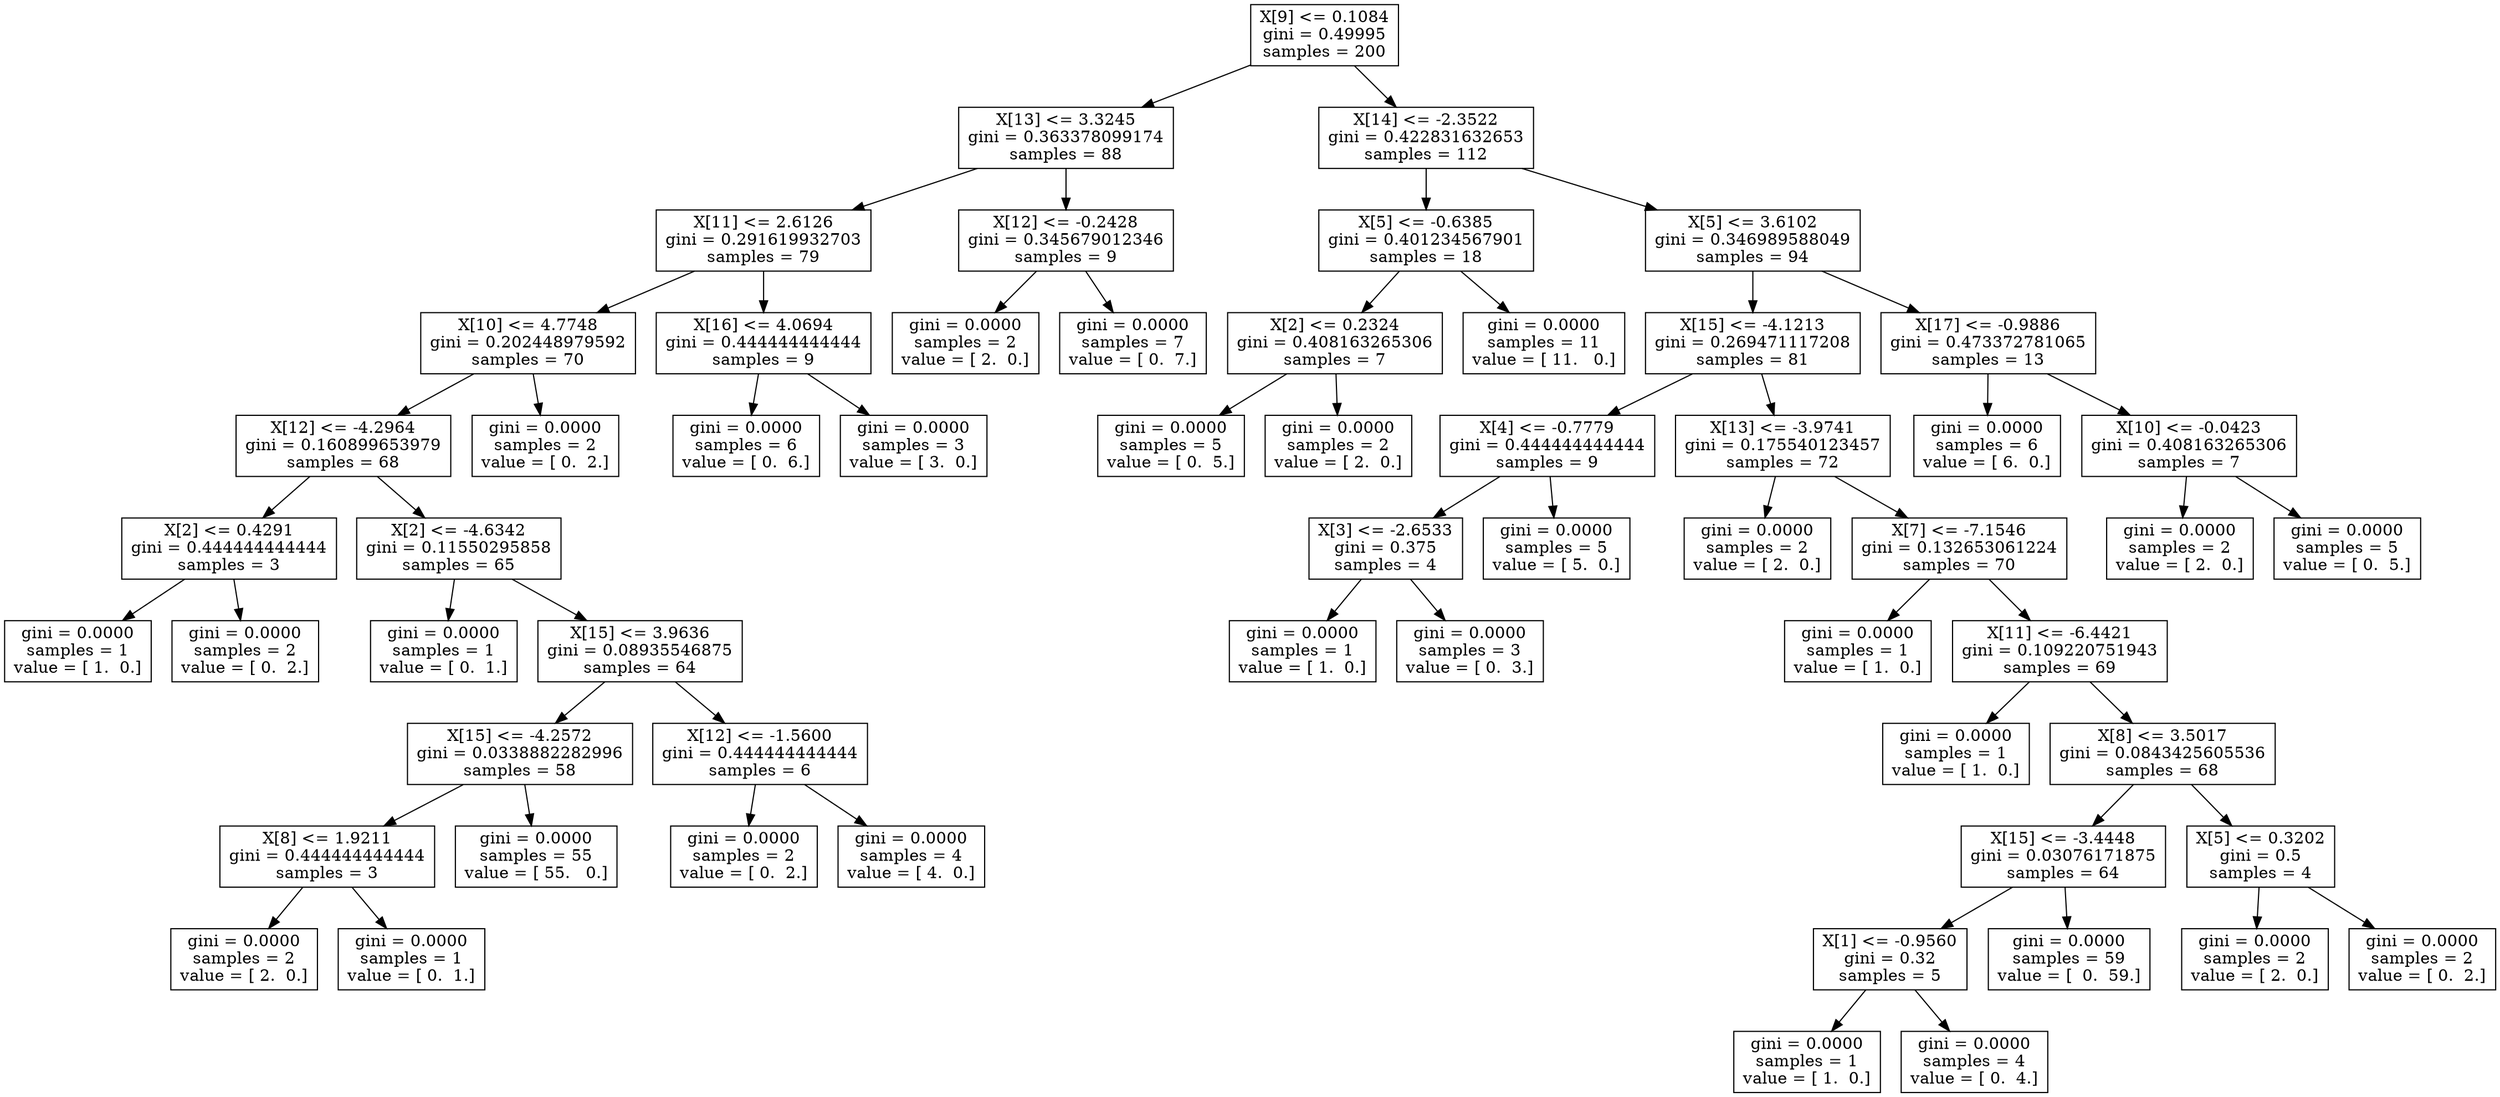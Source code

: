 digraph Tree {
0 [label="X[9] <= 0.1084\ngini = 0.49995\nsamples = 200", shape="box"] ;
1 [label="X[13] <= 3.3245\ngini = 0.363378099174\nsamples = 88", shape="box"] ;
0 -> 1 ;
2 [label="X[11] <= 2.6126\ngini = 0.291619932703\nsamples = 79", shape="box"] ;
1 -> 2 ;
3 [label="X[10] <= 4.7748\ngini = 0.202448979592\nsamples = 70", shape="box"] ;
2 -> 3 ;
4 [label="X[12] <= -4.2964\ngini = 0.160899653979\nsamples = 68", shape="box"] ;
3 -> 4 ;
5 [label="X[2] <= 0.4291\ngini = 0.444444444444\nsamples = 3", shape="box"] ;
4 -> 5 ;
6 [label="gini = 0.0000\nsamples = 1\nvalue = [ 1.  0.]", shape="box"] ;
5 -> 6 ;
7 [label="gini = 0.0000\nsamples = 2\nvalue = [ 0.  2.]", shape="box"] ;
5 -> 7 ;
8 [label="X[2] <= -4.6342\ngini = 0.11550295858\nsamples = 65", shape="box"] ;
4 -> 8 ;
9 [label="gini = 0.0000\nsamples = 1\nvalue = [ 0.  1.]", shape="box"] ;
8 -> 9 ;
10 [label="X[15] <= 3.9636\ngini = 0.08935546875\nsamples = 64", shape="box"] ;
8 -> 10 ;
11 [label="X[15] <= -4.2572\ngini = 0.0338882282996\nsamples = 58", shape="box"] ;
10 -> 11 ;
12 [label="X[8] <= 1.9211\ngini = 0.444444444444\nsamples = 3", shape="box"] ;
11 -> 12 ;
13 [label="gini = 0.0000\nsamples = 2\nvalue = [ 2.  0.]", shape="box"] ;
12 -> 13 ;
14 [label="gini = 0.0000\nsamples = 1\nvalue = [ 0.  1.]", shape="box"] ;
12 -> 14 ;
15 [label="gini = 0.0000\nsamples = 55\nvalue = [ 55.   0.]", shape="box"] ;
11 -> 15 ;
16 [label="X[12] <= -1.5600\ngini = 0.444444444444\nsamples = 6", shape="box"] ;
10 -> 16 ;
17 [label="gini = 0.0000\nsamples = 2\nvalue = [ 0.  2.]", shape="box"] ;
16 -> 17 ;
18 [label="gini = 0.0000\nsamples = 4\nvalue = [ 4.  0.]", shape="box"] ;
16 -> 18 ;
19 [label="gini = 0.0000\nsamples = 2\nvalue = [ 0.  2.]", shape="box"] ;
3 -> 19 ;
20 [label="X[16] <= 4.0694\ngini = 0.444444444444\nsamples = 9", shape="box"] ;
2 -> 20 ;
21 [label="gini = 0.0000\nsamples = 6\nvalue = [ 0.  6.]", shape="box"] ;
20 -> 21 ;
22 [label="gini = 0.0000\nsamples = 3\nvalue = [ 3.  0.]", shape="box"] ;
20 -> 22 ;
23 [label="X[12] <= -0.2428\ngini = 0.345679012346\nsamples = 9", shape="box"] ;
1 -> 23 ;
24 [label="gini = 0.0000\nsamples = 2\nvalue = [ 2.  0.]", shape="box"] ;
23 -> 24 ;
25 [label="gini = 0.0000\nsamples = 7\nvalue = [ 0.  7.]", shape="box"] ;
23 -> 25 ;
26 [label="X[14] <= -2.3522\ngini = 0.422831632653\nsamples = 112", shape="box"] ;
0 -> 26 ;
27 [label="X[5] <= -0.6385\ngini = 0.401234567901\nsamples = 18", shape="box"] ;
26 -> 27 ;
28 [label="X[2] <= 0.2324\ngini = 0.408163265306\nsamples = 7", shape="box"] ;
27 -> 28 ;
29 [label="gini = 0.0000\nsamples = 5\nvalue = [ 0.  5.]", shape="box"] ;
28 -> 29 ;
30 [label="gini = 0.0000\nsamples = 2\nvalue = [ 2.  0.]", shape="box"] ;
28 -> 30 ;
31 [label="gini = 0.0000\nsamples = 11\nvalue = [ 11.   0.]", shape="box"] ;
27 -> 31 ;
32 [label="X[5] <= 3.6102\ngini = 0.346989588049\nsamples = 94", shape="box"] ;
26 -> 32 ;
33 [label="X[15] <= -4.1213\ngini = 0.269471117208\nsamples = 81", shape="box"] ;
32 -> 33 ;
34 [label="X[4] <= -0.7779\ngini = 0.444444444444\nsamples = 9", shape="box"] ;
33 -> 34 ;
35 [label="X[3] <= -2.6533\ngini = 0.375\nsamples = 4", shape="box"] ;
34 -> 35 ;
36 [label="gini = 0.0000\nsamples = 1\nvalue = [ 1.  0.]", shape="box"] ;
35 -> 36 ;
37 [label="gini = 0.0000\nsamples = 3\nvalue = [ 0.  3.]", shape="box"] ;
35 -> 37 ;
38 [label="gini = 0.0000\nsamples = 5\nvalue = [ 5.  0.]", shape="box"] ;
34 -> 38 ;
39 [label="X[13] <= -3.9741\ngini = 0.175540123457\nsamples = 72", shape="box"] ;
33 -> 39 ;
40 [label="gini = 0.0000\nsamples = 2\nvalue = [ 2.  0.]", shape="box"] ;
39 -> 40 ;
41 [label="X[7] <= -7.1546\ngini = 0.132653061224\nsamples = 70", shape="box"] ;
39 -> 41 ;
42 [label="gini = 0.0000\nsamples = 1\nvalue = [ 1.  0.]", shape="box"] ;
41 -> 42 ;
43 [label="X[11] <= -6.4421\ngini = 0.109220751943\nsamples = 69", shape="box"] ;
41 -> 43 ;
44 [label="gini = 0.0000\nsamples = 1\nvalue = [ 1.  0.]", shape="box"] ;
43 -> 44 ;
45 [label="X[8] <= 3.5017\ngini = 0.0843425605536\nsamples = 68", shape="box"] ;
43 -> 45 ;
46 [label="X[15] <= -3.4448\ngini = 0.03076171875\nsamples = 64", shape="box"] ;
45 -> 46 ;
47 [label="X[1] <= -0.9560\ngini = 0.32\nsamples = 5", shape="box"] ;
46 -> 47 ;
48 [label="gini = 0.0000\nsamples = 1\nvalue = [ 1.  0.]", shape="box"] ;
47 -> 48 ;
49 [label="gini = 0.0000\nsamples = 4\nvalue = [ 0.  4.]", shape="box"] ;
47 -> 49 ;
50 [label="gini = 0.0000\nsamples = 59\nvalue = [  0.  59.]", shape="box"] ;
46 -> 50 ;
51 [label="X[5] <= 0.3202\ngini = 0.5\nsamples = 4", shape="box"] ;
45 -> 51 ;
52 [label="gini = 0.0000\nsamples = 2\nvalue = [ 2.  0.]", shape="box"] ;
51 -> 52 ;
53 [label="gini = 0.0000\nsamples = 2\nvalue = [ 0.  2.]", shape="box"] ;
51 -> 53 ;
54 [label="X[17] <= -0.9886\ngini = 0.473372781065\nsamples = 13", shape="box"] ;
32 -> 54 ;
55 [label="gini = 0.0000\nsamples = 6\nvalue = [ 6.  0.]", shape="box"] ;
54 -> 55 ;
56 [label="X[10] <= -0.0423\ngini = 0.408163265306\nsamples = 7", shape="box"] ;
54 -> 56 ;
57 [label="gini = 0.0000\nsamples = 2\nvalue = [ 2.  0.]", shape="box"] ;
56 -> 57 ;
58 [label="gini = 0.0000\nsamples = 5\nvalue = [ 0.  5.]", shape="box"] ;
56 -> 58 ;
}